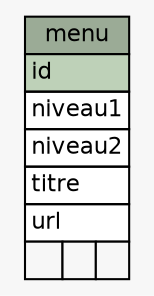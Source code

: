 // dot 2.26.3 on Linux 3.2.0-4-amd64
// SchemaSpy rev 590
digraph "menu" {
  graph [
    rankdir="RL"
    bgcolor="#f7f7f7"
    nodesep="0.18"
    ranksep="0.46"
    fontname="Helvetica"
    fontsize="11"
  ];
  node [
    fontname="Helvetica"
    fontsize="11"
    shape="plaintext"
  ];
  edge [
    arrowsize="0.8"
  ];
  "menu" [
    label=<
    <TABLE BORDER="0" CELLBORDER="1" CELLSPACING="0" BGCOLOR="#ffffff">
      <TR><TD COLSPAN="3" BGCOLOR="#9bab96" ALIGN="CENTER">menu</TD></TR>
      <TR><TD PORT="id" COLSPAN="3" BGCOLOR="#bed1b8" ALIGN="LEFT">id</TD></TR>
      <TR><TD PORT="niveau1" COLSPAN="3" ALIGN="LEFT">niveau1</TD></TR>
      <TR><TD PORT="niveau2" COLSPAN="3" ALIGN="LEFT">niveau2</TD></TR>
      <TR><TD PORT="titre" COLSPAN="3" ALIGN="LEFT">titre</TD></TR>
      <TR><TD PORT="url" COLSPAN="3" ALIGN="LEFT">url</TD></TR>
      <TR><TD ALIGN="LEFT" BGCOLOR="#f7f7f7">  </TD><TD ALIGN="RIGHT" BGCOLOR="#f7f7f7">  </TD><TD ALIGN="RIGHT" BGCOLOR="#f7f7f7">  </TD></TR>
    </TABLE>>
    URL="tables/menu.html"
    tooltip="menu"
  ];
}

